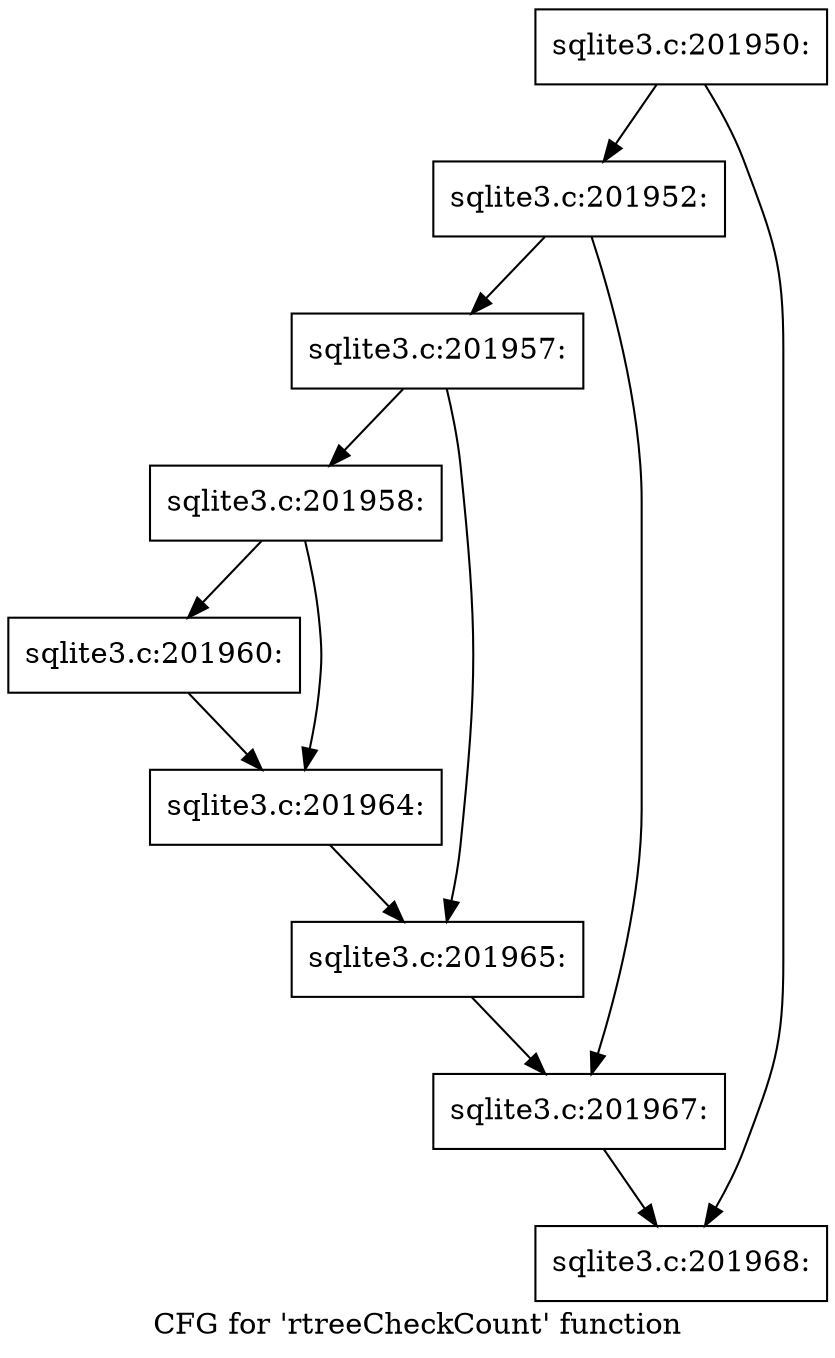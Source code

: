 digraph "CFG for 'rtreeCheckCount' function" {
	label="CFG for 'rtreeCheckCount' function";

	Node0x55c0fb441b20 [shape=record,label="{sqlite3.c:201950:}"];
	Node0x55c0fb441b20 -> Node0x55c0fb4634d0;
	Node0x55c0fb441b20 -> Node0x55c0fb463520;
	Node0x55c0fb4634d0 [shape=record,label="{sqlite3.c:201952:}"];
	Node0x55c0fb4634d0 -> Node0x55c0fb464440;
	Node0x55c0fb4634d0 -> Node0x55c0fb4645c0;
	Node0x55c0fb464440 [shape=record,label="{sqlite3.c:201957:}"];
	Node0x55c0fb464440 -> Node0x55c0fb464900;
	Node0x55c0fb464440 -> Node0x55c0fb464950;
	Node0x55c0fb464900 [shape=record,label="{sqlite3.c:201958:}"];
	Node0x55c0fb464900 -> Node0x55c0fb465300;
	Node0x55c0fb464900 -> Node0x55c0fb465350;
	Node0x55c0fb465300 [shape=record,label="{sqlite3.c:201960:}"];
	Node0x55c0fb465300 -> Node0x55c0fb465350;
	Node0x55c0fb465350 [shape=record,label="{sqlite3.c:201964:}"];
	Node0x55c0fb465350 -> Node0x55c0fb464950;
	Node0x55c0fb464950 [shape=record,label="{sqlite3.c:201965:}"];
	Node0x55c0fb464950 -> Node0x55c0fb4645c0;
	Node0x55c0fb4645c0 [shape=record,label="{sqlite3.c:201967:}"];
	Node0x55c0fb4645c0 -> Node0x55c0fb463520;
	Node0x55c0fb463520 [shape=record,label="{sqlite3.c:201968:}"];
}
